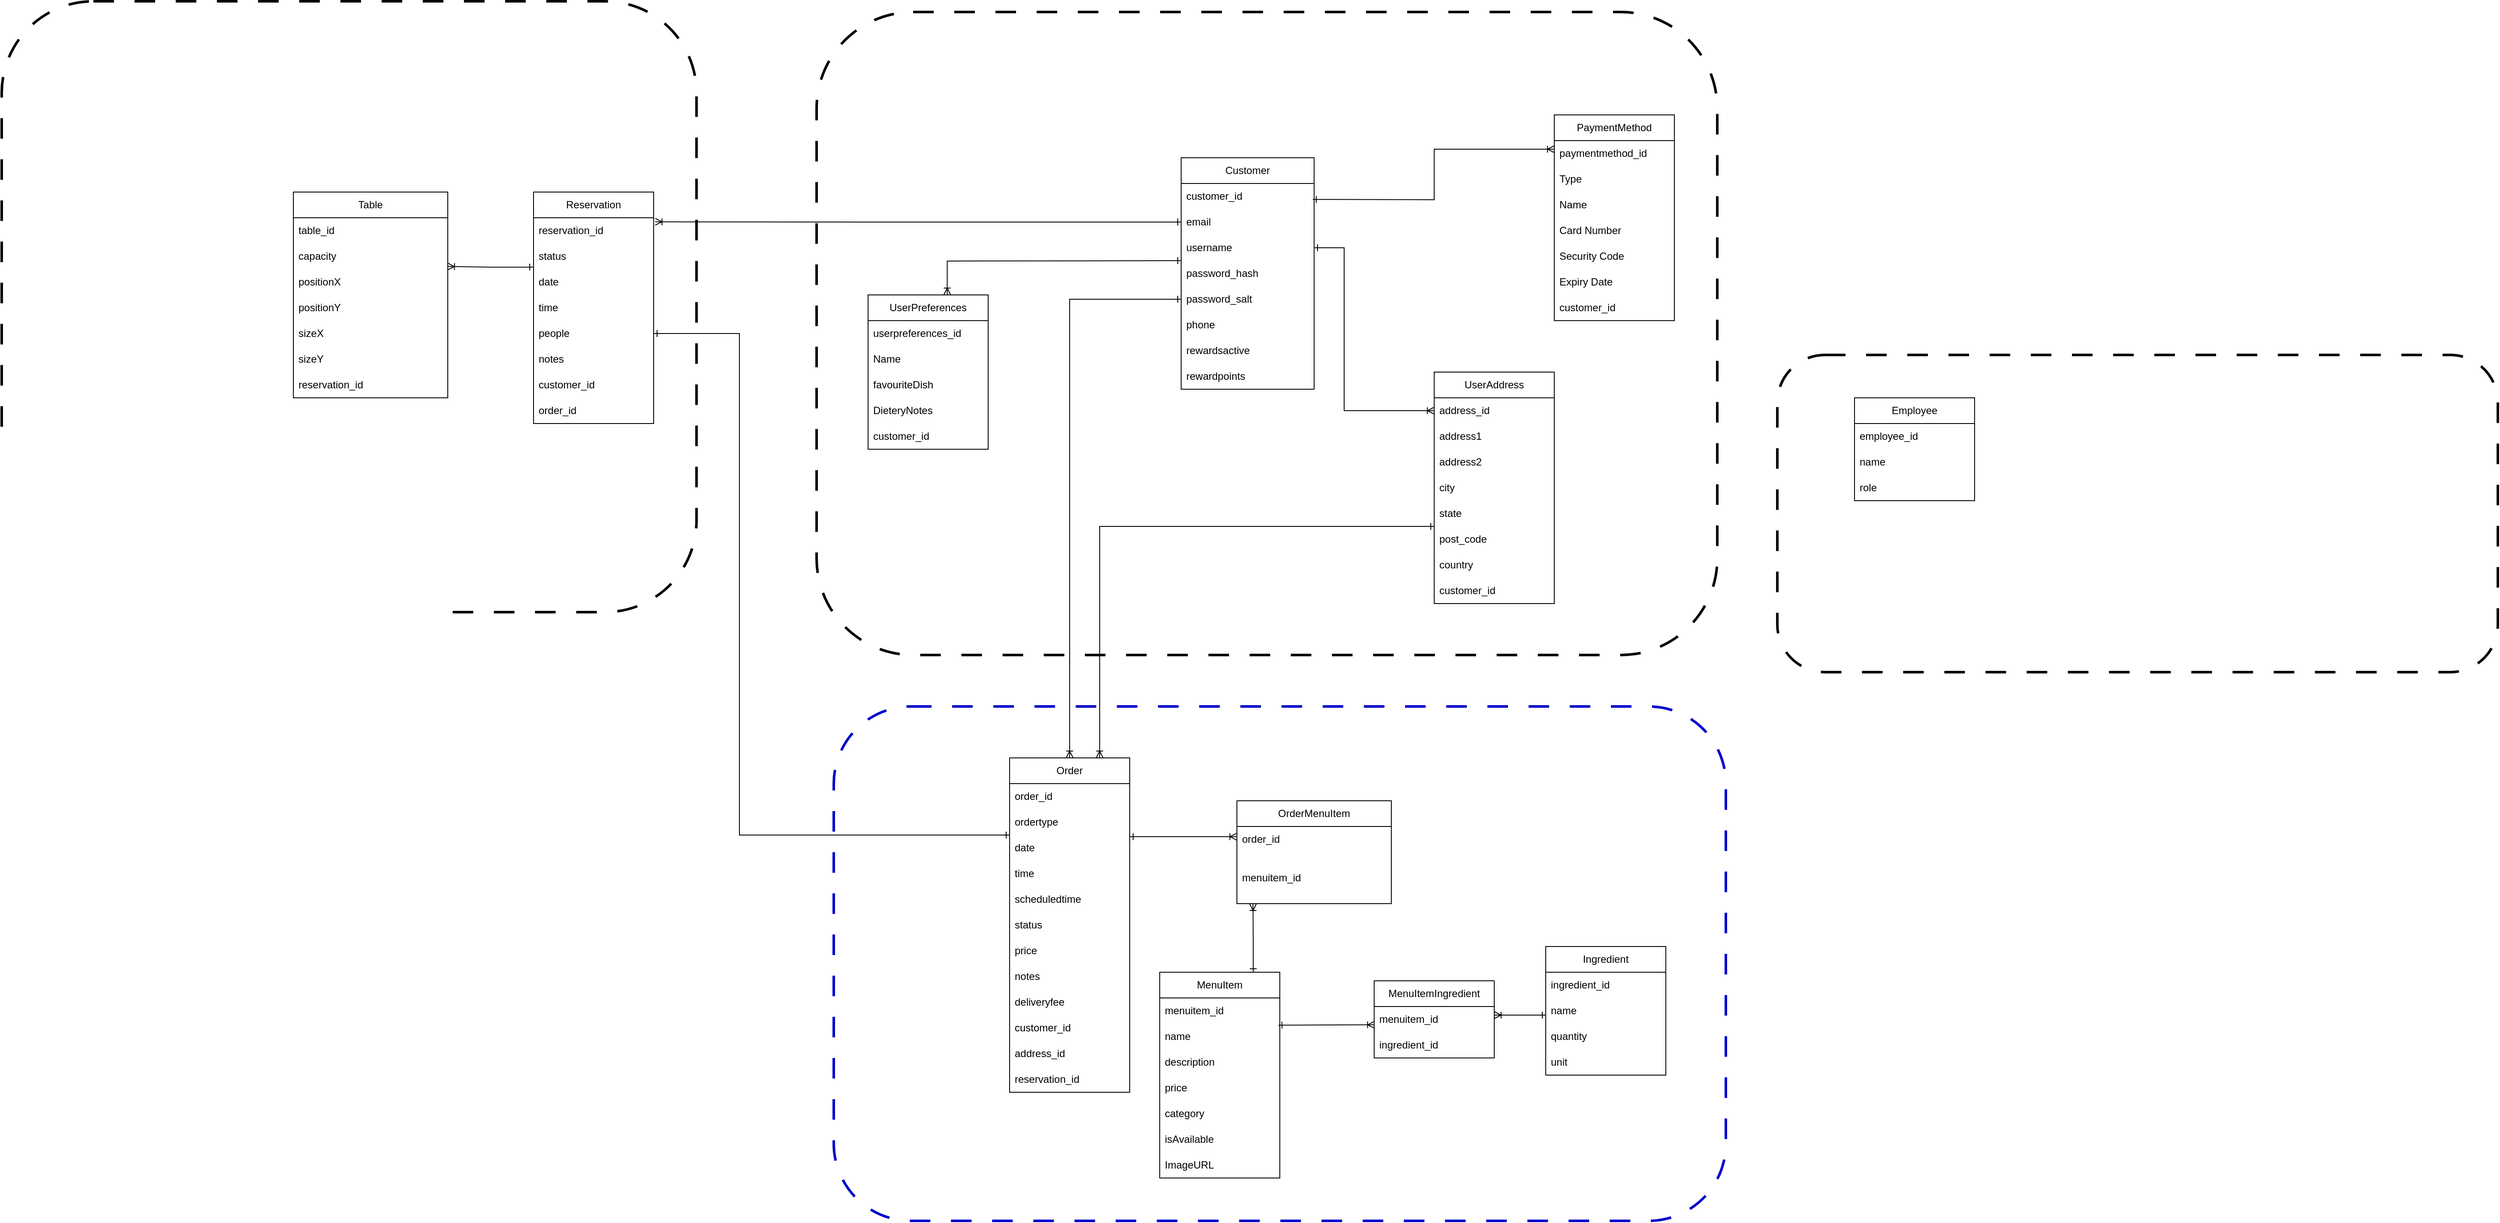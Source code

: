 <mxfile>
    <diagram name="Page-1" id="CWN2AG6MwIvnCm97FQGH">
        <mxGraphModel dx="5534" dy="2808" grid="1" gridSize="10" guides="1" tooltips="1" connect="1" arrows="1" fold="1" page="1" pageScale="1" pageWidth="850" pageHeight="1100" math="0" shadow="0">
            <root>
                <mxCell id="0"/>
                <mxCell id="1" parent="0"/>
                <mxCell id="mkthHcbNt94sbvCJzmiC-107" value="" style="rounded=1;whiteSpace=wrap;html=1;fillColor=none;dashed=1;dashPattern=8 8;strokeWidth=3;strokeColor=#0000CC;" parent="1" vertex="1">
                    <mxGeometry x="-1480" y="610" width="1040" height="600" as="geometry"/>
                </mxCell>
                <mxCell id="mkthHcbNt94sbvCJzmiC-106" value="" style="rounded=1;whiteSpace=wrap;html=1;fillColor=none;dashed=1;dashPattern=8 8;strokeWidth=3;" parent="1" vertex="1">
                    <mxGeometry x="-380" y="200" width="840" height="370" as="geometry"/>
                </mxCell>
                <mxCell id="mkthHcbNt94sbvCJzmiC-105" value="" style="rounded=1;whiteSpace=wrap;html=1;fillColor=none;dashed=1;dashPattern=8 8;strokeWidth=3;" parent="1" vertex="1">
                    <mxGeometry x="-1500" y="-200" width="1050" height="750" as="geometry"/>
                </mxCell>
                <mxCell id="mkthHcbNt94sbvCJzmiC-102" value="" style="rounded=1;whiteSpace=wrap;html=1;fillColor=none;dashed=1;dashPattern=8 8;strokeWidth=3;" parent="1" vertex="1">
                    <mxGeometry x="-2450" y="-212.5" width="810" height="712.5" as="geometry"/>
                </mxCell>
                <mxCell id="mkthHcbNt94sbvCJzmiC-1" value="MenuItem" style="swimlane;fontStyle=0;childLayout=stackLayout;horizontal=1;startSize=30;horizontalStack=0;resizeParent=1;resizeParentMax=0;resizeLast=0;collapsible=1;marginBottom=0;whiteSpace=wrap;html=1;" parent="1" vertex="1">
                    <mxGeometry x="-1100" y="920" width="140" height="240" as="geometry"/>
                </mxCell>
                <mxCell id="mkthHcbNt94sbvCJzmiC-2" value="menuitem_id" style="text;strokeColor=none;fillColor=none;align=left;verticalAlign=middle;spacingLeft=4;spacingRight=4;overflow=hidden;points=[[0,0.5],[1,0.5]];portConstraint=eastwest;rotatable=0;whiteSpace=wrap;html=1;" parent="mkthHcbNt94sbvCJzmiC-1" vertex="1">
                    <mxGeometry y="30" width="140" height="30" as="geometry"/>
                </mxCell>
                <mxCell id="mkthHcbNt94sbvCJzmiC-3" value="name&lt;span style=&quot;white-space: pre;&quot;&gt;&#x9;&lt;/span&gt;" style="text;strokeColor=none;fillColor=none;align=left;verticalAlign=middle;spacingLeft=4;spacingRight=4;overflow=hidden;points=[[0,0.5],[1,0.5]];portConstraint=eastwest;rotatable=0;whiteSpace=wrap;html=1;" parent="mkthHcbNt94sbvCJzmiC-1" vertex="1">
                    <mxGeometry y="60" width="140" height="30" as="geometry"/>
                </mxCell>
                <mxCell id="mkthHcbNt94sbvCJzmiC-23" value="description" style="text;strokeColor=none;fillColor=none;align=left;verticalAlign=middle;spacingLeft=4;spacingRight=4;overflow=hidden;points=[[0,0.5],[1,0.5]];portConstraint=eastwest;rotatable=0;whiteSpace=wrap;html=1;" parent="mkthHcbNt94sbvCJzmiC-1" vertex="1">
                    <mxGeometry y="90" width="140" height="30" as="geometry"/>
                </mxCell>
                <mxCell id="4FKJa3b6FvUZkn6hqIa5-9" value="price" style="text;strokeColor=none;fillColor=none;align=left;verticalAlign=middle;spacingLeft=4;spacingRight=4;overflow=hidden;points=[[0,0.5],[1,0.5]];portConstraint=eastwest;rotatable=0;whiteSpace=wrap;html=1;" parent="mkthHcbNt94sbvCJzmiC-1" vertex="1">
                    <mxGeometry y="120" width="140" height="30" as="geometry"/>
                </mxCell>
                <mxCell id="ZYy3O9HhqEaIMnH16Ml5-14" value="category" style="text;strokeColor=none;fillColor=none;align=left;verticalAlign=middle;spacingLeft=4;spacingRight=4;overflow=hidden;points=[[0,0.5],[1,0.5]];portConstraint=eastwest;rotatable=0;whiteSpace=wrap;html=1;" parent="mkthHcbNt94sbvCJzmiC-1" vertex="1">
                    <mxGeometry y="150" width="140" height="30" as="geometry"/>
                </mxCell>
                <mxCell id="ZYy3O9HhqEaIMnH16Ml5-15" value="isAvailable" style="text;strokeColor=none;fillColor=none;align=left;verticalAlign=middle;spacingLeft=4;spacingRight=4;overflow=hidden;points=[[0,0.5],[1,0.5]];portConstraint=eastwest;rotatable=0;whiteSpace=wrap;html=1;" parent="mkthHcbNt94sbvCJzmiC-1" vertex="1">
                    <mxGeometry y="180" width="140" height="30" as="geometry"/>
                </mxCell>
                <mxCell id="ZYy3O9HhqEaIMnH16Ml5-16" value="ImageURL" style="text;strokeColor=none;fillColor=none;align=left;verticalAlign=middle;spacingLeft=4;spacingRight=4;overflow=hidden;points=[[0,0.5],[1,0.5]];portConstraint=eastwest;rotatable=0;whiteSpace=wrap;html=1;" parent="mkthHcbNt94sbvCJzmiC-1" vertex="1">
                    <mxGeometry y="210" width="140" height="30" as="geometry"/>
                </mxCell>
                <mxCell id="mkthHcbNt94sbvCJzmiC-5" value="&lt;div&gt;Reservation&lt;/div&gt;" style="swimlane;fontStyle=0;childLayout=stackLayout;horizontal=1;startSize=30;horizontalStack=0;resizeParent=1;resizeParentMax=0;resizeLast=0;collapsible=1;marginBottom=0;whiteSpace=wrap;html=1;" parent="1" vertex="1">
                    <mxGeometry x="-1830" y="10" width="140" height="270" as="geometry"/>
                </mxCell>
                <mxCell id="mkthHcbNt94sbvCJzmiC-6" value="reservation_id" style="text;strokeColor=none;fillColor=none;align=left;verticalAlign=middle;spacingLeft=4;spacingRight=4;overflow=hidden;points=[[0,0.5],[1,0.5]];portConstraint=eastwest;rotatable=0;whiteSpace=wrap;html=1;" parent="mkthHcbNt94sbvCJzmiC-5" vertex="1">
                    <mxGeometry y="30" width="140" height="30" as="geometry"/>
                </mxCell>
                <mxCell id="4FKJa3b6FvUZkn6hqIa5-4" value="&lt;div&gt;status&lt;/div&gt;" style="text;strokeColor=none;fillColor=none;align=left;verticalAlign=middle;spacingLeft=4;spacingRight=4;overflow=hidden;points=[[0,0.5],[1,0.5]];portConstraint=eastwest;rotatable=0;whiteSpace=wrap;html=1;" parent="mkthHcbNt94sbvCJzmiC-5" vertex="1">
                    <mxGeometry y="60" width="140" height="30" as="geometry"/>
                </mxCell>
                <mxCell id="ZYy3O9HhqEaIMnH16Ml5-7" value="date" style="text;strokeColor=none;fillColor=none;align=left;verticalAlign=middle;spacingLeft=4;spacingRight=4;overflow=hidden;points=[[0,0.5],[1,0.5]];portConstraint=eastwest;rotatable=0;whiteSpace=wrap;html=1;" parent="mkthHcbNt94sbvCJzmiC-5" vertex="1">
                    <mxGeometry y="90" width="140" height="30" as="geometry"/>
                </mxCell>
                <mxCell id="mkthHcbNt94sbvCJzmiC-142" value="time" style="text;strokeColor=none;fillColor=none;align=left;verticalAlign=middle;spacingLeft=4;spacingRight=4;overflow=hidden;points=[[0,0.5],[1,0.5]];portConstraint=eastwest;rotatable=0;whiteSpace=wrap;html=1;" parent="mkthHcbNt94sbvCJzmiC-5" vertex="1">
                    <mxGeometry y="120" width="140" height="30" as="geometry"/>
                </mxCell>
                <mxCell id="mkthHcbNt94sbvCJzmiC-8" value="people" style="text;strokeColor=none;fillColor=none;align=left;verticalAlign=middle;spacingLeft=4;spacingRight=4;overflow=hidden;points=[[0,0.5],[1,0.5]];portConstraint=eastwest;rotatable=0;whiteSpace=wrap;html=1;" parent="mkthHcbNt94sbvCJzmiC-5" vertex="1">
                    <mxGeometry y="150" width="140" height="30" as="geometry"/>
                </mxCell>
                <mxCell id="11" value="notes" style="text;strokeColor=none;fillColor=none;align=left;verticalAlign=middle;spacingLeft=4;spacingRight=4;overflow=hidden;points=[[0,0.5],[1,0.5]];portConstraint=eastwest;rotatable=0;whiteSpace=wrap;html=1;" vertex="1" parent="mkthHcbNt94sbvCJzmiC-5">
                    <mxGeometry y="180" width="140" height="30" as="geometry"/>
                </mxCell>
                <mxCell id="mkthHcbNt94sbvCJzmiC-7" value="customer_id" style="text;strokeColor=none;fillColor=none;align=left;verticalAlign=middle;spacingLeft=4;spacingRight=4;overflow=hidden;points=[[0,0.5],[1,0.5]];portConstraint=eastwest;rotatable=0;whiteSpace=wrap;html=1;" parent="mkthHcbNt94sbvCJzmiC-5" vertex="1">
                    <mxGeometry y="210" width="140" height="30" as="geometry"/>
                </mxCell>
                <mxCell id="10" value="order_id" style="text;strokeColor=none;fillColor=none;align=left;verticalAlign=middle;spacingLeft=4;spacingRight=4;overflow=hidden;points=[[0,0.5],[1,0.5]];portConstraint=eastwest;rotatable=0;whiteSpace=wrap;html=1;" parent="mkthHcbNt94sbvCJzmiC-5" vertex="1">
                    <mxGeometry y="240" width="140" height="30" as="geometry"/>
                </mxCell>
                <mxCell id="mkthHcbNt94sbvCJzmiC-17" value="&lt;div&gt;Customer&lt;/div&gt;" style="swimlane;fontStyle=0;childLayout=stackLayout;horizontal=1;startSize=30;horizontalStack=0;resizeParent=1;resizeParentMax=0;resizeLast=0;collapsible=1;marginBottom=0;whiteSpace=wrap;html=1;" parent="1" vertex="1">
                    <mxGeometry x="-1075" y="-30" width="155" height="270" as="geometry"/>
                </mxCell>
                <mxCell id="4FKJa3b6FvUZkn6hqIa5-1" value="customer_id" style="text;strokeColor=none;fillColor=none;align=left;verticalAlign=middle;spacingLeft=4;spacingRight=4;overflow=hidden;points=[[0,0.5],[1,0.5]];portConstraint=eastwest;rotatable=0;whiteSpace=wrap;html=1;" parent="mkthHcbNt94sbvCJzmiC-17" vertex="1">
                    <mxGeometry y="30" width="155" height="30" as="geometry"/>
                </mxCell>
                <mxCell id="mkthHcbNt94sbvCJzmiC-18" value="email" style="text;strokeColor=none;fillColor=none;align=left;verticalAlign=middle;spacingLeft=4;spacingRight=4;overflow=hidden;points=[[0,0.5],[1,0.5]];portConstraint=eastwest;rotatable=0;whiteSpace=wrap;html=1;" parent="mkthHcbNt94sbvCJzmiC-17" vertex="1">
                    <mxGeometry y="60" width="155" height="30" as="geometry"/>
                </mxCell>
                <mxCell id="mkthHcbNt94sbvCJzmiC-19" value="username" style="text;strokeColor=none;fillColor=none;align=left;verticalAlign=middle;spacingLeft=4;spacingRight=4;overflow=hidden;points=[[0,0.5],[1,0.5]];portConstraint=eastwest;rotatable=0;whiteSpace=wrap;html=1;" parent="mkthHcbNt94sbvCJzmiC-17" vertex="1">
                    <mxGeometry y="90" width="155" height="30" as="geometry"/>
                </mxCell>
                <mxCell id="mkthHcbNt94sbvCJzmiC-20" value="password_hash" style="text;strokeColor=none;fillColor=none;align=left;verticalAlign=middle;spacingLeft=4;spacingRight=4;overflow=hidden;points=[[0,0.5],[1,0.5]];portConstraint=eastwest;rotatable=0;whiteSpace=wrap;html=1;" parent="mkthHcbNt94sbvCJzmiC-17" vertex="1">
                    <mxGeometry y="120" width="155" height="30" as="geometry"/>
                </mxCell>
                <mxCell id="mkthHcbNt94sbvCJzmiC-144" value="password_salt" style="text;strokeColor=none;fillColor=none;align=left;verticalAlign=middle;spacingLeft=4;spacingRight=4;overflow=hidden;points=[[0,0.5],[1,0.5]];portConstraint=eastwest;rotatable=0;whiteSpace=wrap;html=1;" parent="mkthHcbNt94sbvCJzmiC-17" vertex="1">
                    <mxGeometry y="150" width="155" height="30" as="geometry"/>
                </mxCell>
                <mxCell id="mkthHcbNt94sbvCJzmiC-21" value="&lt;div&gt;phone&lt;/div&gt;" style="text;strokeColor=none;fillColor=none;align=left;verticalAlign=middle;spacingLeft=4;spacingRight=4;overflow=hidden;points=[[0,0.5],[1,0.5]];portConstraint=eastwest;rotatable=0;whiteSpace=wrap;html=1;" parent="mkthHcbNt94sbvCJzmiC-17" vertex="1">
                    <mxGeometry y="180" width="155" height="30" as="geometry"/>
                </mxCell>
                <mxCell id="ZYy3O9HhqEaIMnH16Ml5-17" value="rewardsactive" style="text;strokeColor=none;fillColor=none;align=left;verticalAlign=middle;spacingLeft=4;spacingRight=4;overflow=hidden;points=[[0,0.5],[1,0.5]];portConstraint=eastwest;rotatable=0;whiteSpace=wrap;html=1;" parent="mkthHcbNt94sbvCJzmiC-17" vertex="1">
                    <mxGeometry y="210" width="155" height="30" as="geometry"/>
                </mxCell>
                <mxCell id="ZYy3O9HhqEaIMnH16Ml5-18" value="rewardpoints" style="text;strokeColor=none;fillColor=none;align=left;verticalAlign=middle;spacingLeft=4;spacingRight=4;overflow=hidden;points=[[0,0.5],[1,0.5]];portConstraint=eastwest;rotatable=0;whiteSpace=wrap;html=1;" parent="mkthHcbNt94sbvCJzmiC-17" vertex="1">
                    <mxGeometry y="240" width="155" height="30" as="geometry"/>
                </mxCell>
                <mxCell id="mkthHcbNt94sbvCJzmiC-34" value="Table" style="swimlane;fontStyle=0;childLayout=stackLayout;horizontal=1;startSize=30;horizontalStack=0;resizeParent=1;resizeParentMax=0;resizeLast=0;collapsible=1;marginBottom=0;whiteSpace=wrap;html=1;" parent="1" vertex="1">
                    <mxGeometry x="-2110" y="10" width="180" height="240" as="geometry"/>
                </mxCell>
                <mxCell id="2ITVUSqLhhgpgQrcaJqO-42" value="table_id" style="text;strokeColor=none;fillColor=none;align=left;verticalAlign=middle;spacingLeft=4;spacingRight=4;overflow=hidden;points=[[0,0.5],[1,0.5]];portConstraint=eastwest;rotatable=0;whiteSpace=wrap;html=1;" parent="mkthHcbNt94sbvCJzmiC-34" vertex="1">
                    <mxGeometry y="30" width="180" height="30" as="geometry"/>
                </mxCell>
                <mxCell id="2ITVUSqLhhgpgQrcaJqO-38" value="capacity" style="text;strokeColor=none;fillColor=none;align=left;verticalAlign=middle;spacingLeft=4;spacingRight=4;overflow=hidden;points=[[0,0.5],[1,0.5]];portConstraint=eastwest;rotatable=0;whiteSpace=wrap;html=1;" parent="mkthHcbNt94sbvCJzmiC-34" vertex="1">
                    <mxGeometry y="60" width="180" height="30" as="geometry"/>
                </mxCell>
                <mxCell id="ZYy3O9HhqEaIMnH16Ml5-3" value="positionX" style="text;strokeColor=none;fillColor=none;align=left;verticalAlign=middle;spacingLeft=4;spacingRight=4;overflow=hidden;points=[[0,0.5],[1,0.5]];portConstraint=eastwest;rotatable=0;whiteSpace=wrap;html=1;" parent="mkthHcbNt94sbvCJzmiC-34" vertex="1">
                    <mxGeometry y="90" width="180" height="30" as="geometry"/>
                </mxCell>
                <mxCell id="ZYy3O9HhqEaIMnH16Ml5-4" value="positionY" style="text;strokeColor=none;fillColor=none;align=left;verticalAlign=middle;spacingLeft=4;spacingRight=4;overflow=hidden;points=[[0,0.5],[1,0.5]];portConstraint=eastwest;rotatable=0;whiteSpace=wrap;html=1;" parent="mkthHcbNt94sbvCJzmiC-34" vertex="1">
                    <mxGeometry y="120" width="180" height="30" as="geometry"/>
                </mxCell>
                <mxCell id="ZYy3O9HhqEaIMnH16Ml5-5" value="sizeX" style="text;strokeColor=none;fillColor=none;align=left;verticalAlign=middle;spacingLeft=4;spacingRight=4;overflow=hidden;points=[[0,0.5],[1,0.5]];portConstraint=eastwest;rotatable=0;whiteSpace=wrap;html=1;" parent="mkthHcbNt94sbvCJzmiC-34" vertex="1">
                    <mxGeometry y="150" width="180" height="30" as="geometry"/>
                </mxCell>
                <mxCell id="ZYy3O9HhqEaIMnH16Ml5-6" value="sizeY" style="text;strokeColor=none;fillColor=none;align=left;verticalAlign=middle;spacingLeft=4;spacingRight=4;overflow=hidden;points=[[0,0.5],[1,0.5]];portConstraint=eastwest;rotatable=0;whiteSpace=wrap;html=1;" parent="mkthHcbNt94sbvCJzmiC-34" vertex="1">
                    <mxGeometry y="180" width="180" height="30" as="geometry"/>
                </mxCell>
                <mxCell id="8" value="reservation_id" style="text;strokeColor=none;fillColor=none;align=left;verticalAlign=middle;spacingLeft=4;spacingRight=4;overflow=hidden;points=[[0,0.5],[1,0.5]];portConstraint=eastwest;rotatable=0;whiteSpace=wrap;html=1;" parent="mkthHcbNt94sbvCJzmiC-34" vertex="1">
                    <mxGeometry y="210" width="180" height="30" as="geometry"/>
                </mxCell>
                <mxCell id="mkthHcbNt94sbvCJzmiC-38" value="UserAddress" style="swimlane;fontStyle=0;childLayout=stackLayout;horizontal=1;startSize=30;horizontalStack=0;resizeParent=1;resizeParentMax=0;resizeLast=0;collapsible=1;marginBottom=0;whiteSpace=wrap;html=1;" parent="1" vertex="1">
                    <mxGeometry x="-780" y="220" width="140" height="270" as="geometry"/>
                </mxCell>
                <mxCell id="mkthHcbNt94sbvCJzmiC-44" value="&lt;div&gt;address_id&lt;/div&gt;" style="text;strokeColor=none;fillColor=none;align=left;verticalAlign=middle;spacingLeft=4;spacingRight=4;overflow=hidden;points=[[0,0.5],[1,0.5]];portConstraint=eastwest;rotatable=0;whiteSpace=wrap;html=1;" parent="mkthHcbNt94sbvCJzmiC-38" vertex="1">
                    <mxGeometry y="30" width="140" height="30" as="geometry"/>
                </mxCell>
                <mxCell id="mkthHcbNt94sbvCJzmiC-43" value="address1" style="text;strokeColor=none;fillColor=none;align=left;verticalAlign=middle;spacingLeft=4;spacingRight=4;overflow=hidden;points=[[0,0.5],[1,0.5]];portConstraint=eastwest;rotatable=0;whiteSpace=wrap;html=1;" parent="mkthHcbNt94sbvCJzmiC-38" vertex="1">
                    <mxGeometry y="60" width="140" height="30" as="geometry"/>
                </mxCell>
                <mxCell id="mkthHcbNt94sbvCJzmiC-126" value="address2" style="text;strokeColor=none;fillColor=none;align=left;verticalAlign=middle;spacingLeft=4;spacingRight=4;overflow=hidden;points=[[0,0.5],[1,0.5]];portConstraint=eastwest;rotatable=0;whiteSpace=wrap;html=1;" parent="mkthHcbNt94sbvCJzmiC-38" vertex="1">
                    <mxGeometry y="90" width="140" height="30" as="geometry"/>
                </mxCell>
                <mxCell id="mkthHcbNt94sbvCJzmiC-127" value="city" style="text;strokeColor=none;fillColor=none;align=left;verticalAlign=middle;spacingLeft=4;spacingRight=4;overflow=hidden;points=[[0,0.5],[1,0.5]];portConstraint=eastwest;rotatable=0;whiteSpace=wrap;html=1;" parent="mkthHcbNt94sbvCJzmiC-38" vertex="1">
                    <mxGeometry y="120" width="140" height="30" as="geometry"/>
                </mxCell>
                <mxCell id="mkthHcbNt94sbvCJzmiC-128" value="state" style="text;strokeColor=none;fillColor=none;align=left;verticalAlign=middle;spacingLeft=4;spacingRight=4;overflow=hidden;points=[[0,0.5],[1,0.5]];portConstraint=eastwest;rotatable=0;whiteSpace=wrap;html=1;" parent="mkthHcbNt94sbvCJzmiC-38" vertex="1">
                    <mxGeometry y="150" width="140" height="30" as="geometry"/>
                </mxCell>
                <mxCell id="ZYy3O9HhqEaIMnH16Ml5-10" style="edgeStyle=orthogonalEdgeStyle;rounded=0;orthogonalLoop=1;jettySize=auto;html=1;startArrow=ERone;startFill=0;endArrow=ERoneToMany;endFill=0;entryX=0.75;entryY=0;entryDx=0;entryDy=0;" parent="mkthHcbNt94sbvCJzmiC-38" target="2ITVUSqLhhgpgQrcaJqO-44" edge="1">
                    <mxGeometry relative="1" as="geometry">
                        <mxPoint y="180" as="sourcePoint"/>
                        <mxPoint x="-120" y="450" as="targetPoint"/>
                        <Array as="points">
                            <mxPoint x="-390" y="180"/>
                        </Array>
                    </mxGeometry>
                </mxCell>
                <mxCell id="mkthHcbNt94sbvCJzmiC-129" value="post_code" style="text;strokeColor=none;fillColor=none;align=left;verticalAlign=middle;spacingLeft=4;spacingRight=4;overflow=hidden;points=[[0,0.5],[1,0.5]];portConstraint=eastwest;rotatable=0;whiteSpace=wrap;html=1;" parent="mkthHcbNt94sbvCJzmiC-38" vertex="1">
                    <mxGeometry y="180" width="140" height="30" as="geometry"/>
                </mxCell>
                <mxCell id="mkthHcbNt94sbvCJzmiC-130" value="country" style="text;strokeColor=none;fillColor=none;align=left;verticalAlign=middle;spacingLeft=4;spacingRight=4;overflow=hidden;points=[[0,0.5],[1,0.5]];portConstraint=eastwest;rotatable=0;whiteSpace=wrap;html=1;" parent="mkthHcbNt94sbvCJzmiC-38" vertex="1">
                    <mxGeometry y="210" width="140" height="30" as="geometry"/>
                </mxCell>
                <mxCell id="4FKJa3b6FvUZkn6hqIa5-46" value="customer_id" style="text;strokeColor=none;fillColor=none;align=left;verticalAlign=middle;spacingLeft=4;spacingRight=4;overflow=hidden;points=[[0,0.5],[1,0.5]];portConstraint=eastwest;rotatable=0;whiteSpace=wrap;html=1;" parent="mkthHcbNt94sbvCJzmiC-38" vertex="1">
                    <mxGeometry y="240" width="140" height="30" as="geometry"/>
                </mxCell>
                <mxCell id="mkthHcbNt94sbvCJzmiC-83" value="Employee" style="swimlane;fontStyle=0;childLayout=stackLayout;horizontal=1;startSize=30;horizontalStack=0;resizeParent=1;resizeParentMax=0;resizeLast=0;collapsible=1;marginBottom=0;whiteSpace=wrap;html=1;" parent="1" vertex="1">
                    <mxGeometry x="-290" y="250" width="140" height="120" as="geometry"/>
                </mxCell>
                <mxCell id="mkthHcbNt94sbvCJzmiC-87" value="employee_id" style="text;strokeColor=none;fillColor=none;align=left;verticalAlign=middle;spacingLeft=4;spacingRight=4;overflow=hidden;points=[[0,0.5],[1,0.5]];portConstraint=eastwest;rotatable=0;whiteSpace=wrap;html=1;" parent="mkthHcbNt94sbvCJzmiC-83" vertex="1">
                    <mxGeometry y="30" width="140" height="30" as="geometry"/>
                </mxCell>
                <mxCell id="mkthHcbNt94sbvCJzmiC-89" value="name" style="text;strokeColor=none;fillColor=none;align=left;verticalAlign=middle;spacingLeft=4;spacingRight=4;overflow=hidden;points=[[0,0.5],[1,0.5]];portConstraint=eastwest;rotatable=0;whiteSpace=wrap;html=1;" parent="mkthHcbNt94sbvCJzmiC-83" vertex="1">
                    <mxGeometry y="60" width="140" height="30" as="geometry"/>
                </mxCell>
                <mxCell id="mkthHcbNt94sbvCJzmiC-88" value="role" style="text;strokeColor=none;fillColor=none;align=left;verticalAlign=middle;spacingLeft=4;spacingRight=4;overflow=hidden;points=[[0,0.5],[1,0.5]];portConstraint=eastwest;rotatable=0;whiteSpace=wrap;html=1;" parent="mkthHcbNt94sbvCJzmiC-83" vertex="1">
                    <mxGeometry y="90" width="140" height="30" as="geometry"/>
                </mxCell>
                <mxCell id="mkthHcbNt94sbvCJzmiC-115" value="PaymentMethod" style="swimlane;fontStyle=0;childLayout=stackLayout;horizontal=1;startSize=30;horizontalStack=0;resizeParent=1;resizeParentMax=0;resizeLast=0;collapsible=1;marginBottom=0;whiteSpace=wrap;html=1;" parent="1" vertex="1">
                    <mxGeometry x="-640" y="-80" width="140" height="240" as="geometry"/>
                </mxCell>
                <mxCell id="mkthHcbNt94sbvCJzmiC-118" value="paymentmethod_id" style="text;strokeColor=none;fillColor=none;align=left;verticalAlign=middle;spacingLeft=4;spacingRight=4;overflow=hidden;points=[[0,0.5],[1,0.5]];portConstraint=eastwest;rotatable=0;whiteSpace=wrap;html=1;" parent="mkthHcbNt94sbvCJzmiC-115" vertex="1">
                    <mxGeometry y="30" width="140" height="30" as="geometry"/>
                </mxCell>
                <mxCell id="4FKJa3b6FvUZkn6hqIa5-34" value="Type" style="text;strokeColor=none;fillColor=none;align=left;verticalAlign=middle;spacingLeft=4;spacingRight=4;overflow=hidden;points=[[0,0.5],[1,0.5]];portConstraint=eastwest;rotatable=0;whiteSpace=wrap;html=1;" parent="mkthHcbNt94sbvCJzmiC-115" vertex="1">
                    <mxGeometry y="60" width="140" height="30" as="geometry"/>
                </mxCell>
                <mxCell id="4FKJa3b6FvUZkn6hqIa5-37" value="Name" style="text;strokeColor=none;fillColor=none;align=left;verticalAlign=middle;spacingLeft=4;spacingRight=4;overflow=hidden;points=[[0,0.5],[1,0.5]];portConstraint=eastwest;rotatable=0;whiteSpace=wrap;html=1;" parent="mkthHcbNt94sbvCJzmiC-115" vertex="1">
                    <mxGeometry y="90" width="140" height="30" as="geometry"/>
                </mxCell>
                <mxCell id="mkthHcbNt94sbvCJzmiC-119" value="Card Number" style="text;strokeColor=none;fillColor=none;align=left;verticalAlign=middle;spacingLeft=4;spacingRight=4;overflow=hidden;points=[[0,0.5],[1,0.5]];portConstraint=eastwest;rotatable=0;whiteSpace=wrap;html=1;" parent="mkthHcbNt94sbvCJzmiC-115" vertex="1">
                    <mxGeometry y="120" width="140" height="30" as="geometry"/>
                </mxCell>
                <mxCell id="4FKJa3b6FvUZkn6hqIa5-35" value="Security Code" style="text;strokeColor=none;fillColor=none;align=left;verticalAlign=middle;spacingLeft=4;spacingRight=4;overflow=hidden;points=[[0,0.5],[1,0.5]];portConstraint=eastwest;rotatable=0;whiteSpace=wrap;html=1;" parent="mkthHcbNt94sbvCJzmiC-115" vertex="1">
                    <mxGeometry y="150" width="140" height="30" as="geometry"/>
                </mxCell>
                <mxCell id="4FKJa3b6FvUZkn6hqIa5-36" value="Expiry Date" style="text;strokeColor=none;fillColor=none;align=left;verticalAlign=middle;spacingLeft=4;spacingRight=4;overflow=hidden;points=[[0,0.5],[1,0.5]];portConstraint=eastwest;rotatable=0;whiteSpace=wrap;html=1;" parent="mkthHcbNt94sbvCJzmiC-115" vertex="1">
                    <mxGeometry y="180" width="140" height="30" as="geometry"/>
                </mxCell>
                <mxCell id="4FKJa3b6FvUZkn6hqIa5-38" value="customer_id" style="text;strokeColor=none;fillColor=none;align=left;verticalAlign=middle;spacingLeft=4;spacingRight=4;overflow=hidden;points=[[0,0.5],[1,0.5]];portConstraint=eastwest;rotatable=0;whiteSpace=wrap;html=1;" parent="mkthHcbNt94sbvCJzmiC-115" vertex="1">
                    <mxGeometry y="210" width="140" height="30" as="geometry"/>
                </mxCell>
                <mxCell id="mkthHcbNt94sbvCJzmiC-120" style="edgeStyle=orthogonalEdgeStyle;rounded=0;orthogonalLoop=1;jettySize=auto;html=1;exitX=0.99;exitY=0.787;exitDx=0;exitDy=0;entryX=0;entryY=0.5;entryDx=0;entryDy=0;startArrow=ERone;startFill=0;endArrow=ERoneToMany;endFill=0;exitPerimeter=0;" parent="1" edge="1">
                    <mxGeometry relative="1" as="geometry">
                        <mxPoint x="-921.55" y="18.61" as="sourcePoint"/>
                        <mxPoint x="-640" y="-40" as="targetPoint"/>
                        <Array as="points">
                            <mxPoint x="-900" y="19"/>
                            <mxPoint x="-780" y="19"/>
                            <mxPoint x="-780" y="-40"/>
                        </Array>
                    </mxGeometry>
                </mxCell>
                <mxCell id="mkthHcbNt94sbvCJzmiC-124" style="edgeStyle=orthogonalEdgeStyle;rounded=0;orthogonalLoop=1;jettySize=auto;html=1;exitX=1;exitY=0.5;exitDx=0;exitDy=0;entryX=0;entryY=0.5;entryDx=0;entryDy=0;startArrow=ERone;startFill=0;endArrow=ERoneToMany;endFill=0;" parent="1" source="mkthHcbNt94sbvCJzmiC-19" target="mkthHcbNt94sbvCJzmiC-44" edge="1">
                    <mxGeometry relative="1" as="geometry">
                        <mxPoint x="-575" y="-15" as="sourcePoint"/>
                        <mxPoint x="-715" y="60" as="targetPoint"/>
                        <Array as="points">
                            <mxPoint x="-885" y="75"/>
                            <mxPoint x="-885" y="265"/>
                        </Array>
                    </mxGeometry>
                </mxCell>
                <mxCell id="2ITVUSqLhhgpgQrcaJqO-44" value="Order" style="swimlane;fontStyle=0;childLayout=stackLayout;horizontal=1;startSize=30;horizontalStack=0;resizeParent=1;resizeParentMax=0;resizeLast=0;collapsible=1;marginBottom=0;whiteSpace=wrap;html=1;" parent="1" vertex="1">
                    <mxGeometry x="-1275" y="670" width="140" height="390" as="geometry"/>
                </mxCell>
                <mxCell id="2ITVUSqLhhgpgQrcaJqO-45" value="order_id" style="text;strokeColor=none;fillColor=none;align=left;verticalAlign=middle;spacingLeft=4;spacingRight=4;overflow=hidden;points=[[0,0.5],[1,0.5]];portConstraint=eastwest;rotatable=0;whiteSpace=wrap;html=1;" parent="2ITVUSqLhhgpgQrcaJqO-44" vertex="1">
                    <mxGeometry y="30" width="140" height="30" as="geometry"/>
                </mxCell>
                <mxCell id="2ITVUSqLhhgpgQrcaJqO-46" value="ordertype" style="text;strokeColor=none;fillColor=none;align=left;verticalAlign=middle;spacingLeft=4;spacingRight=4;overflow=hidden;points=[[0,0.5],[1,0.5]];portConstraint=eastwest;rotatable=0;whiteSpace=wrap;html=1;" parent="2ITVUSqLhhgpgQrcaJqO-44" vertex="1">
                    <mxGeometry y="60" width="140" height="30" as="geometry"/>
                </mxCell>
                <mxCell id="ZYy3O9HhqEaIMnH16Ml5-8" value="date" style="text;strokeColor=none;fillColor=none;align=left;verticalAlign=middle;spacingLeft=4;spacingRight=4;overflow=hidden;points=[[0,0.5],[1,0.5]];portConstraint=eastwest;rotatable=0;whiteSpace=wrap;html=1;" parent="2ITVUSqLhhgpgQrcaJqO-44" vertex="1">
                    <mxGeometry y="90" width="140" height="30" as="geometry"/>
                </mxCell>
                <mxCell id="ZYy3O9HhqEaIMnH16Ml5-11" value="time" style="text;strokeColor=none;fillColor=none;align=left;verticalAlign=middle;spacingLeft=4;spacingRight=4;overflow=hidden;points=[[0,0.5],[1,0.5]];portConstraint=eastwest;rotatable=0;whiteSpace=wrap;html=1;" parent="2ITVUSqLhhgpgQrcaJqO-44" vertex="1">
                    <mxGeometry y="120" width="140" height="30" as="geometry"/>
                </mxCell>
                <mxCell id="ZYy3O9HhqEaIMnH16Ml5-13" value="scheduledtime" style="text;strokeColor=none;fillColor=none;align=left;verticalAlign=middle;spacingLeft=4;spacingRight=4;overflow=hidden;points=[[0,0.5],[1,0.5]];portConstraint=eastwest;rotatable=0;whiteSpace=wrap;html=1;" parent="2ITVUSqLhhgpgQrcaJqO-44" vertex="1">
                    <mxGeometry y="150" width="140" height="30" as="geometry"/>
                </mxCell>
                <mxCell id="2ITVUSqLhhgpgQrcaJqO-47" value="status" style="text;strokeColor=none;fillColor=none;align=left;verticalAlign=middle;spacingLeft=4;spacingRight=4;overflow=hidden;points=[[0,0.5],[1,0.5]];portConstraint=eastwest;rotatable=0;whiteSpace=wrap;html=1;" parent="2ITVUSqLhhgpgQrcaJqO-44" vertex="1">
                    <mxGeometry y="180" width="140" height="30" as="geometry"/>
                </mxCell>
                <mxCell id="4FKJa3b6FvUZkn6hqIa5-2" value="price" style="text;strokeColor=none;fillColor=none;align=left;verticalAlign=middle;spacingLeft=4;spacingRight=4;overflow=hidden;points=[[0,0.5],[1,0.5]];portConstraint=eastwest;rotatable=0;whiteSpace=wrap;html=1;" parent="2ITVUSqLhhgpgQrcaJqO-44" vertex="1">
                    <mxGeometry y="210" width="140" height="30" as="geometry"/>
                </mxCell>
                <mxCell id="12" value="notes" style="text;strokeColor=none;fillColor=none;align=left;verticalAlign=middle;spacingLeft=4;spacingRight=4;overflow=hidden;points=[[0,0.5],[1,0.5]];portConstraint=eastwest;rotatable=0;whiteSpace=wrap;html=1;" vertex="1" parent="2ITVUSqLhhgpgQrcaJqO-44">
                    <mxGeometry y="240" width="140" height="30" as="geometry"/>
                </mxCell>
                <mxCell id="ZYy3O9HhqEaIMnH16Ml5-12" value="deliveryfee" style="text;strokeColor=none;fillColor=none;align=left;verticalAlign=middle;spacingLeft=4;spacingRight=4;overflow=hidden;points=[[0,0.5],[1,0.5]];portConstraint=eastwest;rotatable=0;whiteSpace=wrap;html=1;" parent="2ITVUSqLhhgpgQrcaJqO-44" vertex="1">
                    <mxGeometry y="270" width="140" height="30" as="geometry"/>
                </mxCell>
                <mxCell id="2ITVUSqLhhgpgQrcaJqO-54" value="customer_id" style="text;strokeColor=none;fillColor=none;align=left;verticalAlign=middle;spacingLeft=4;spacingRight=4;overflow=hidden;points=[[0,0.5],[1,0.5]];portConstraint=eastwest;rotatable=0;whiteSpace=wrap;html=1;" parent="2ITVUSqLhhgpgQrcaJqO-44" vertex="1">
                    <mxGeometry y="300" width="140" height="30" as="geometry"/>
                </mxCell>
                <mxCell id="ZYy3O9HhqEaIMnH16Ml5-9" value="address_id" style="text;strokeColor=none;fillColor=none;align=left;verticalAlign=middle;spacingLeft=4;spacingRight=4;overflow=hidden;points=[[0,0.5],[1,0.5]];portConstraint=eastwest;rotatable=0;whiteSpace=wrap;html=1;" parent="2ITVUSqLhhgpgQrcaJqO-44" vertex="1">
                    <mxGeometry y="330" width="140" height="30" as="geometry"/>
                </mxCell>
                <mxCell id="2" value="reservation_id" style="text;strokeColor=none;fillColor=none;align=left;verticalAlign=middle;spacingLeft=4;spacingRight=4;overflow=hidden;points=[[0,0.5],[1,0.5]];portConstraint=eastwest;rotatable=0;whiteSpace=wrap;html=1;" parent="2ITVUSqLhhgpgQrcaJqO-44" vertex="1">
                    <mxGeometry y="360" width="140" height="30" as="geometry"/>
                </mxCell>
                <mxCell id="2ITVUSqLhhgpgQrcaJqO-49" value="&lt;div&gt;OrderMenuItem&lt;/div&gt;" style="swimlane;fontStyle=0;childLayout=stackLayout;horizontal=1;startSize=30;horizontalStack=0;resizeParent=1;resizeParentMax=0;resizeLast=0;collapsible=1;marginBottom=0;whiteSpace=wrap;html=1;" parent="1" vertex="1">
                    <mxGeometry x="-1010" y="720" width="180" height="120" as="geometry"/>
                </mxCell>
                <mxCell id="2ITVUSqLhhgpgQrcaJqO-50" value="order_id&lt;span style=&quot;white-space: pre;&quot;&gt;&#x9;&lt;/span&gt;" style="text;strokeColor=none;fillColor=none;align=left;verticalAlign=middle;spacingLeft=4;spacingRight=4;overflow=hidden;points=[[0,0.5],[1,0.5]];portConstraint=eastwest;rotatable=0;whiteSpace=wrap;html=1;" parent="2ITVUSqLhhgpgQrcaJqO-49" vertex="1">
                    <mxGeometry y="30" width="180" height="30" as="geometry"/>
                </mxCell>
                <mxCell id="2ITVUSqLhhgpgQrcaJqO-51" value="menuitem_id" style="text;strokeColor=none;fillColor=none;align=left;verticalAlign=middle;spacingLeft=4;spacingRight=4;overflow=hidden;points=[[0,0.5],[1,0.5]];portConstraint=eastwest;rotatable=0;whiteSpace=wrap;html=1;" parent="2ITVUSqLhhgpgQrcaJqO-49" vertex="1">
                    <mxGeometry y="60" width="180" height="60" as="geometry"/>
                </mxCell>
                <mxCell id="4FKJa3b6FvUZkn6hqIa5-3" style="edgeStyle=orthogonalEdgeStyle;rounded=0;orthogonalLoop=1;jettySize=auto;html=1;exitX=0;exitY=0.5;exitDx=0;exitDy=0;entryX=1.013;entryY=0.158;entryDx=0;entryDy=0;startArrow=ERone;startFill=0;endArrow=ERoneToMany;endFill=0;entryPerimeter=0;" parent="1" source="mkthHcbNt94sbvCJzmiC-18" target="mkthHcbNt94sbvCJzmiC-6" edge="1">
                    <mxGeometry relative="1" as="geometry">
                        <mxPoint x="-1215" y="55" as="sourcePoint"/>
                        <mxPoint x="-1160" as="targetPoint"/>
                    </mxGeometry>
                </mxCell>
                <mxCell id="4FKJa3b6FvUZkn6hqIa5-6" style="edgeStyle=orthogonalEdgeStyle;rounded=0;orthogonalLoop=1;jettySize=auto;html=1;exitX=0;exitY=0.5;exitDx=0;exitDy=0;startArrow=ERone;startFill=0;endArrow=ERoneToMany;endFill=0;entryX=0.5;entryY=0;entryDx=0;entryDy=0;" parent="1" source="mkthHcbNt94sbvCJzmiC-144" target="2ITVUSqLhhgpgQrcaJqO-44" edge="1">
                    <mxGeometry relative="1" as="geometry">
                        <mxPoint x="-1077" y="280" as="sourcePoint"/>
                        <mxPoint x="-1280" y="280" as="targetPoint"/>
                        <Array as="points">
                            <mxPoint x="-1205" y="135"/>
                        </Array>
                    </mxGeometry>
                </mxCell>
                <mxCell id="4FKJa3b6FvUZkn6hqIa5-11" value="Ingredient" style="swimlane;fontStyle=0;childLayout=stackLayout;horizontal=1;startSize=30;horizontalStack=0;resizeParent=1;resizeParentMax=0;resizeLast=0;collapsible=1;marginBottom=0;whiteSpace=wrap;html=1;" parent="1" vertex="1">
                    <mxGeometry x="-650" y="890" width="140" height="150" as="geometry"/>
                </mxCell>
                <mxCell id="4FKJa3b6FvUZkn6hqIa5-12" value="ingredient_id" style="text;strokeColor=none;fillColor=none;align=left;verticalAlign=middle;spacingLeft=4;spacingRight=4;overflow=hidden;points=[[0,0.5],[1,0.5]];portConstraint=eastwest;rotatable=0;whiteSpace=wrap;html=1;" parent="4FKJa3b6FvUZkn6hqIa5-11" vertex="1">
                    <mxGeometry y="30" width="140" height="30" as="geometry"/>
                </mxCell>
                <mxCell id="4FKJa3b6FvUZkn6hqIa5-13" value="name&lt;span style=&quot;white-space: pre;&quot;&gt;&#x9;&lt;/span&gt;" style="text;strokeColor=none;fillColor=none;align=left;verticalAlign=middle;spacingLeft=4;spacingRight=4;overflow=hidden;points=[[0,0.5],[1,0.5]];portConstraint=eastwest;rotatable=0;whiteSpace=wrap;html=1;" parent="4FKJa3b6FvUZkn6hqIa5-11" vertex="1">
                    <mxGeometry y="60" width="140" height="30" as="geometry"/>
                </mxCell>
                <mxCell id="4FKJa3b6FvUZkn6hqIa5-14" value="quantity" style="text;strokeColor=none;fillColor=none;align=left;verticalAlign=middle;spacingLeft=4;spacingRight=4;overflow=hidden;points=[[0,0.5],[1,0.5]];portConstraint=eastwest;rotatable=0;whiteSpace=wrap;html=1;" parent="4FKJa3b6FvUZkn6hqIa5-11" vertex="1">
                    <mxGeometry y="90" width="140" height="30" as="geometry"/>
                </mxCell>
                <mxCell id="ZYy3O9HhqEaIMnH16Ml5-29" value="unit" style="text;strokeColor=none;fillColor=none;align=left;verticalAlign=middle;spacingLeft=4;spacingRight=4;overflow=hidden;points=[[0,0.5],[1,0.5]];portConstraint=eastwest;rotatable=0;whiteSpace=wrap;html=1;" parent="4FKJa3b6FvUZkn6hqIa5-11" vertex="1">
                    <mxGeometry y="120" width="140" height="30" as="geometry"/>
                </mxCell>
                <mxCell id="4FKJa3b6FvUZkn6hqIa5-17" value="&lt;div&gt;MenuItemIngredient&lt;/div&gt;" style="swimlane;fontStyle=0;childLayout=stackLayout;horizontal=1;startSize=30;horizontalStack=0;resizeParent=1;resizeParentMax=0;resizeLast=0;collapsible=1;marginBottom=0;whiteSpace=wrap;html=1;" parent="1" vertex="1">
                    <mxGeometry x="-850" y="930" width="140" height="90" as="geometry"/>
                </mxCell>
                <mxCell id="4FKJa3b6FvUZkn6hqIa5-18" value="menuitem_id" style="text;strokeColor=none;fillColor=none;align=left;verticalAlign=middle;spacingLeft=4;spacingRight=4;overflow=hidden;points=[[0,0.5],[1,0.5]];portConstraint=eastwest;rotatable=0;whiteSpace=wrap;html=1;" parent="4FKJa3b6FvUZkn6hqIa5-17" vertex="1">
                    <mxGeometry y="30" width="140" height="30" as="geometry"/>
                </mxCell>
                <mxCell id="4FKJa3b6FvUZkn6hqIa5-19" value="ingredient_id" style="text;strokeColor=none;fillColor=none;align=left;verticalAlign=middle;spacingLeft=4;spacingRight=4;overflow=hidden;points=[[0,0.5],[1,0.5]];portConstraint=eastwest;rotatable=0;whiteSpace=wrap;html=1;" parent="4FKJa3b6FvUZkn6hqIa5-17" vertex="1">
                    <mxGeometry y="60" width="140" height="30" as="geometry"/>
                </mxCell>
                <mxCell id="4FKJa3b6FvUZkn6hqIa5-22" style="edgeStyle=orthogonalEdgeStyle;rounded=0;orthogonalLoop=1;jettySize=auto;html=1;entryX=-0.001;entryY=0.397;entryDx=0;entryDy=0;startArrow=ERone;startFill=0;endArrow=ERoneToMany;endFill=0;exitX=1;exitY=0.062;exitDx=0;exitDy=0;exitPerimeter=0;entryPerimeter=0;" parent="1" source="ZYy3O9HhqEaIMnH16Ml5-8" target="2ITVUSqLhhgpgQrcaJqO-50" edge="1">
                    <mxGeometry relative="1" as="geometry">
                        <mxPoint x="-1130" y="760" as="sourcePoint"/>
                        <mxPoint x="-1235" y="290" as="targetPoint"/>
                        <Array as="points">
                            <mxPoint x="-1080" y="762"/>
                        </Array>
                    </mxGeometry>
                </mxCell>
                <mxCell id="4FKJa3b6FvUZkn6hqIa5-43" style="edgeStyle=orthogonalEdgeStyle;rounded=0;orthogonalLoop=1;jettySize=auto;html=1;exitX=0.989;exitY=1.061;exitDx=0;exitDy=0;entryX=0.002;entryY=0.709;entryDx=0;entryDy=0;startArrow=ERone;startFill=0;endArrow=ERoneToMany;endFill=0;entryPerimeter=0;exitPerimeter=0;" parent="1" source="mkthHcbNt94sbvCJzmiC-2" target="4FKJa3b6FvUZkn6hqIa5-18" edge="1">
                    <mxGeometry relative="1" as="geometry">
                        <mxPoint x="-960" y="960" as="sourcePoint"/>
                        <mxPoint x="-820" y="1150" as="targetPoint"/>
                        <Array as="points">
                            <mxPoint x="-960" y="982"/>
                        </Array>
                    </mxGeometry>
                </mxCell>
                <mxCell id="4FKJa3b6FvUZkn6hqIa5-48" style="edgeStyle=orthogonalEdgeStyle;rounded=0;orthogonalLoop=1;jettySize=auto;html=1;exitX=-0.003;exitY=0.919;exitDx=0;exitDy=0;entryX=0.999;entryY=0.893;entryDx=0;entryDy=0;startArrow=ERone;startFill=0;endArrow=ERoneToMany;endFill=0;exitPerimeter=0;entryPerimeter=0;" parent="1" source="4FKJa3b6FvUZkn6hqIa5-4" target="2ITVUSqLhhgpgQrcaJqO-38" edge="1">
                    <mxGeometry relative="1" as="geometry">
                        <mxPoint x="-1960" y="114.69" as="sourcePoint"/>
                        <mxPoint x="-1860" y="115.35" as="targetPoint"/>
                        <Array as="points"/>
                    </mxGeometry>
                </mxCell>
                <mxCell id="ZYy3O9HhqEaIMnH16Ml5-20" value="UserPreferences" style="swimlane;fontStyle=0;childLayout=stackLayout;horizontal=1;startSize=30;horizontalStack=0;resizeParent=1;resizeParentMax=0;resizeLast=0;collapsible=1;marginBottom=0;whiteSpace=wrap;html=1;" parent="1" vertex="1">
                    <mxGeometry x="-1440" y="130" width="140" height="180" as="geometry"/>
                </mxCell>
                <mxCell id="ZYy3O9HhqEaIMnH16Ml5-21" value="userpreferences_id" style="text;strokeColor=none;fillColor=none;align=left;verticalAlign=middle;spacingLeft=4;spacingRight=4;overflow=hidden;points=[[0,0.5],[1,0.5]];portConstraint=eastwest;rotatable=0;whiteSpace=wrap;html=1;" parent="ZYy3O9HhqEaIMnH16Ml5-20" vertex="1">
                    <mxGeometry y="30" width="140" height="30" as="geometry"/>
                </mxCell>
                <mxCell id="ZYy3O9HhqEaIMnH16Ml5-25" value="Name" style="text;strokeColor=none;fillColor=none;align=left;verticalAlign=middle;spacingLeft=4;spacingRight=4;overflow=hidden;points=[[0,0.5],[1,0.5]];portConstraint=eastwest;rotatable=0;whiteSpace=wrap;html=1;" parent="ZYy3O9HhqEaIMnH16Ml5-20" vertex="1">
                    <mxGeometry y="60" width="140" height="30" as="geometry"/>
                </mxCell>
                <mxCell id="ZYy3O9HhqEaIMnH16Ml5-22" value="favouriteDish" style="text;strokeColor=none;fillColor=none;align=left;verticalAlign=middle;spacingLeft=4;spacingRight=4;overflow=hidden;points=[[0,0.5],[1,0.5]];portConstraint=eastwest;rotatable=0;whiteSpace=wrap;html=1;" parent="ZYy3O9HhqEaIMnH16Ml5-20" vertex="1">
                    <mxGeometry y="90" width="140" height="30" as="geometry"/>
                </mxCell>
                <mxCell id="ZYy3O9HhqEaIMnH16Ml5-23" value="DieteryNotes" style="text;strokeColor=none;fillColor=none;align=left;verticalAlign=middle;spacingLeft=4;spacingRight=4;overflow=hidden;points=[[0,0.5],[1,0.5]];portConstraint=eastwest;rotatable=0;whiteSpace=wrap;html=1;" parent="ZYy3O9HhqEaIMnH16Ml5-20" vertex="1">
                    <mxGeometry y="120" width="140" height="30" as="geometry"/>
                </mxCell>
                <mxCell id="ZYy3O9HhqEaIMnH16Ml5-27" value="customer_id" style="text;strokeColor=none;fillColor=none;align=left;verticalAlign=middle;spacingLeft=4;spacingRight=4;overflow=hidden;points=[[0,0.5],[1,0.5]];portConstraint=eastwest;rotatable=0;whiteSpace=wrap;html=1;" parent="ZYy3O9HhqEaIMnH16Ml5-20" vertex="1">
                    <mxGeometry y="150" width="140" height="30" as="geometry"/>
                </mxCell>
                <mxCell id="ZYy3O9HhqEaIMnH16Ml5-28" style="edgeStyle=orthogonalEdgeStyle;rounded=0;orthogonalLoop=1;jettySize=auto;html=1;exitX=0;exitY=0.5;exitDx=0;exitDy=0;entryX=0.659;entryY=0;entryDx=0;entryDy=0;startArrow=ERone;startFill=0;endArrow=ERoneToMany;endFill=0;entryPerimeter=0;" parent="1" target="ZYy3O9HhqEaIMnH16Ml5-20" edge="1">
                    <mxGeometry relative="1" as="geometry">
                        <mxPoint x="-1075" y="90" as="sourcePoint"/>
                        <mxPoint x="-1688" y="90" as="targetPoint"/>
                    </mxGeometry>
                </mxCell>
                <mxCell id="4FKJa3b6FvUZkn6hqIa5-23" style="edgeStyle=orthogonalEdgeStyle;rounded=0;orthogonalLoop=1;jettySize=auto;html=1;startArrow=ERone;startFill=0;endArrow=ERoneToMany;endFill=0;" parent="1" edge="1">
                    <mxGeometry relative="1" as="geometry">
                        <mxPoint x="-991" y="920" as="sourcePoint"/>
                        <mxPoint x="-991.25" y="840" as="targetPoint"/>
                        <Array as="points">
                            <mxPoint x="-991" y="920"/>
                            <mxPoint x="-991" y="882"/>
                            <mxPoint x="-991" y="882"/>
                        </Array>
                    </mxGeometry>
                </mxCell>
                <mxCell id="ugrmFJnID_jNuLya3Mon-4" style="edgeStyle=orthogonalEdgeStyle;rounded=0;orthogonalLoop=1;jettySize=auto;html=1;startArrow=ERone;startFill=0;endArrow=ERoneToMany;endFill=0;" parent="1" edge="1">
                    <mxGeometry relative="1" as="geometry">
                        <mxPoint x="-650" y="970" as="sourcePoint"/>
                        <mxPoint x="-710" y="970" as="targetPoint"/>
                        <Array as="points">
                            <mxPoint x="-650" y="970"/>
                        </Array>
                    </mxGeometry>
                </mxCell>
                <mxCell id="9" value="" style="edgeStyle=orthogonalEdgeStyle;fontSize=12;html=1;endArrow=ERone;startArrow=ERone;exitX=1;exitY=0.5;exitDx=0;exitDy=0;startFill=0;endFill=0;rounded=0;" parent="1" source="mkthHcbNt94sbvCJzmiC-8" edge="1">
                    <mxGeometry width="100" height="100" relative="1" as="geometry">
                        <mxPoint x="-1375" y="860" as="sourcePoint"/>
                        <mxPoint x="-1275" y="760" as="targetPoint"/>
                        <Array as="points">
                            <mxPoint x="-1590" y="175"/>
                            <mxPoint x="-1590" y="760"/>
                        </Array>
                    </mxGeometry>
                </mxCell>
            </root>
        </mxGraphModel>
    </diagram>
</mxfile>